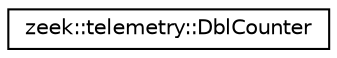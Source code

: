 digraph "Graphical Class Hierarchy"
{
 // LATEX_PDF_SIZE
  edge [fontname="Helvetica",fontsize="10",labelfontname="Helvetica",labelfontsize="10"];
  node [fontname="Helvetica",fontsize="10",shape=record];
  rankdir="LR";
  Node0 [label="zeek::telemetry::DblCounter",height=0.2,width=0.4,color="black", fillcolor="white", style="filled",URL="$d4/d3c/classzeek_1_1telemetry_1_1DblCounter.html",tooltip=" "];
}
